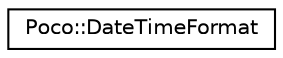digraph "Graphical Class Hierarchy"
{
 // LATEX_PDF_SIZE
  edge [fontname="Helvetica",fontsize="10",labelfontname="Helvetica",labelfontsize="10"];
  node [fontname="Helvetica",fontsize="10",shape=record];
  rankdir="LR";
  Node0 [label="Poco::DateTimeFormat",height=0.2,width=0.4,color="black", fillcolor="white", style="filled",URL="$classPoco_1_1DateTimeFormat.html",tooltip=" "];
}
